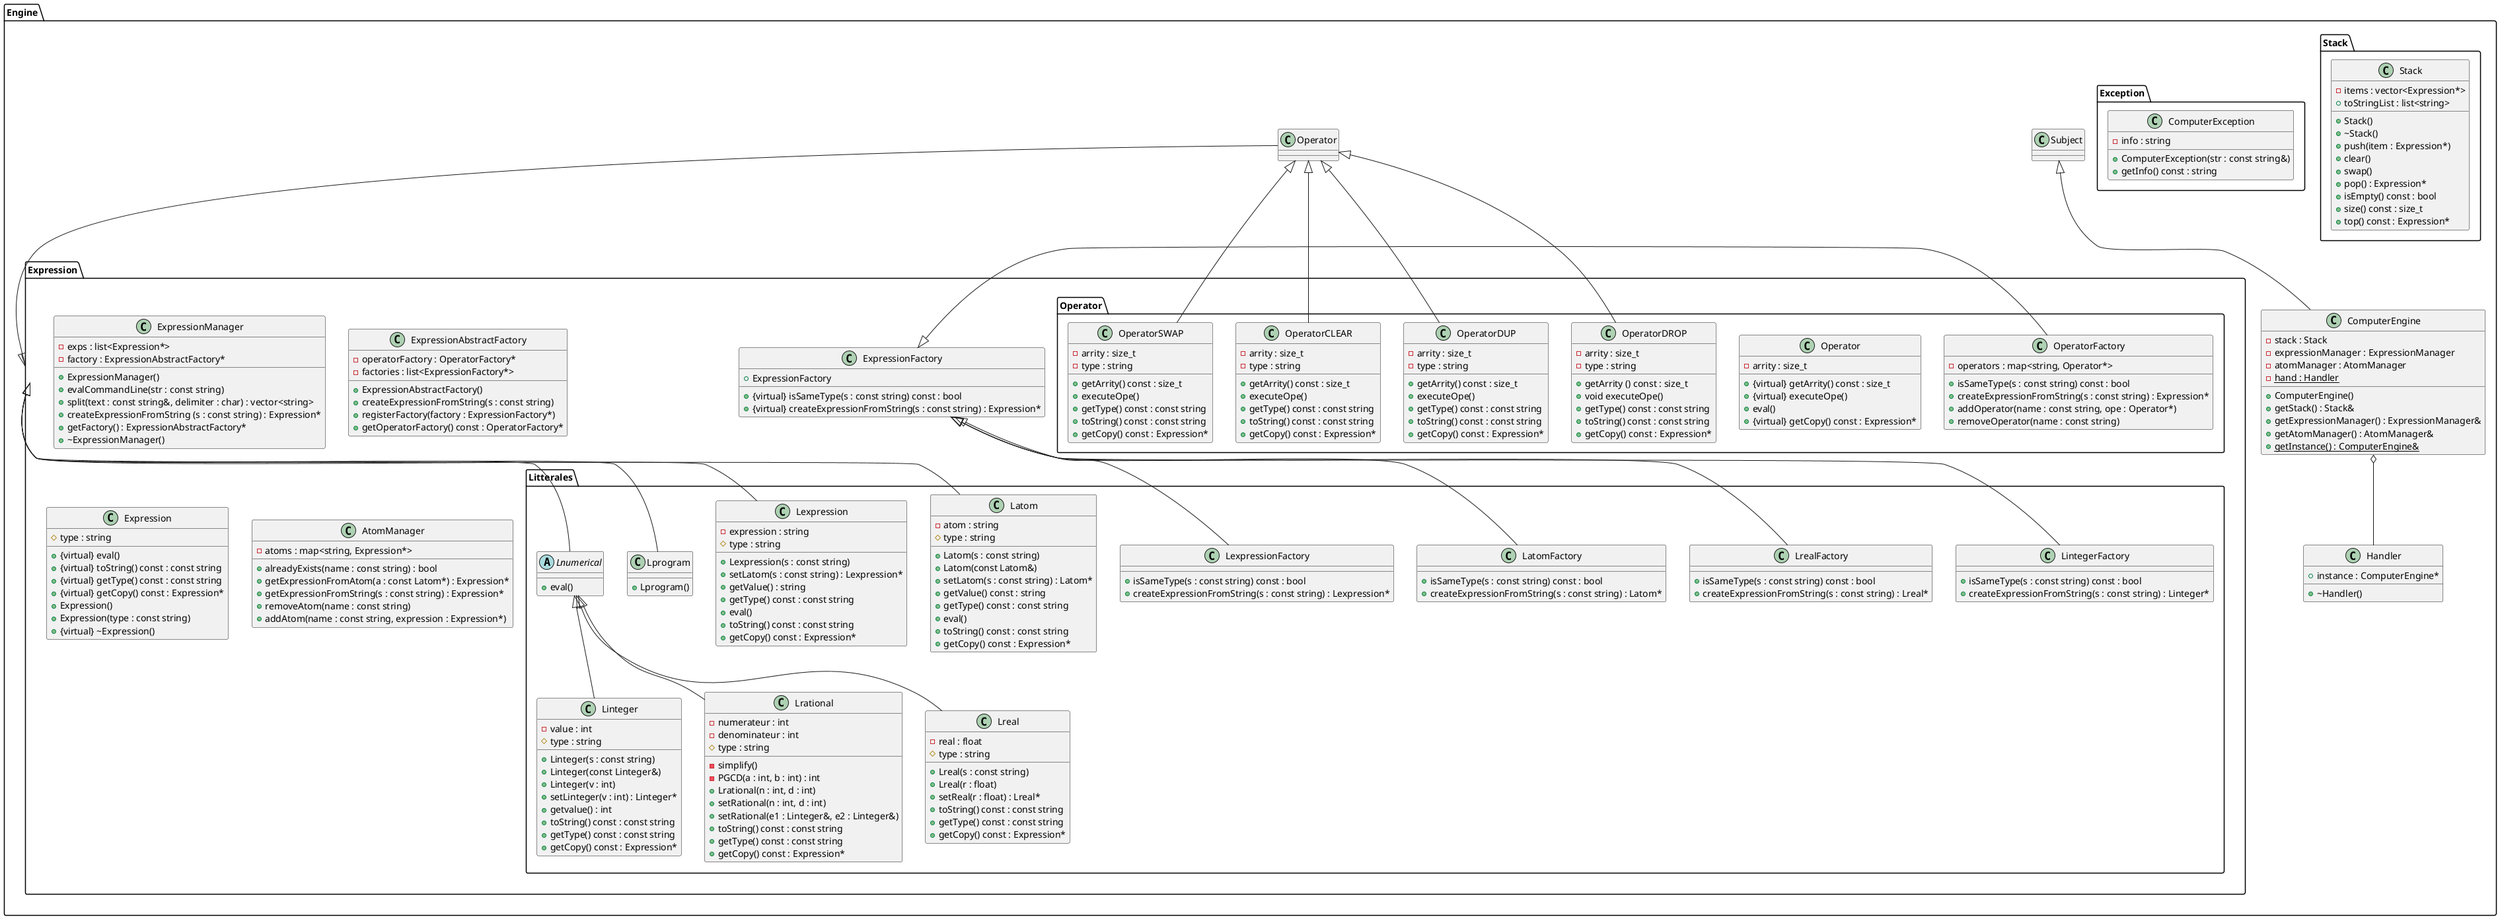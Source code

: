 @startuml
package Engine {

class ComputerEngine {
  - stack : Stack
  - expressionManager : ExpressionManager
  - atomManager : AtomManager
  - {static} hand : Handler
  + ComputerEngine()
  + getStack() : Stack&
  + getExpressionManager() : ExpressionManager&
  + getAtomManager() : AtomManager&
  + {static} getInstance() : ComputerEngine&
} 

class Handler{
  + instance : ComputerEngine*
  + ~Handler()
}

package Stack {
class Stack {
  - items : vector<Expression*>
  + Stack()
  + ~Stack()
  + push(item : Expression*)
  + clear()
  + swap()
  + pop() : Expression*
  + isEmpty() const : bool
  + size() const : size_t
  + top() const : Expression*
  + toStringList : list<string>
}
}

package Expression {
class ExpressionManager {
  - exps : list<Expression*>
  - factory : ExpressionAbstractFactory*
  + ExpressionManager()
  + evalCommandLine(str : const string)
  + split(text : const string&, delimiter : char) : vector<string>
  + createExpressionFromString (s : const string) : Expression*
  + getFactory() : ExpressionAbstractFactory*
  + ~ExpressionManager()
}

class ExpressionFactory {
  + ExpressionFactory
  + {virtual} isSameType(s : const string) const : bool
  + {virtual} createExpressionFromString(s : const string) : Expression*
}

class ExpressionAbstractFactory {
  - operatorFactory : OperatorFactory*
  - factories : list<ExpressionFactory*>
  + ExpressionAbstractFactory()
  + createExpressionFromString(s : const string)
  + registerFactory(factory : ExpressionFactory*)
  + getOperatorFactory() const : OperatorFactory*
}

class Expression {
  # type : string
  + {virtual} eval()
  + {virtual} toString() const : const string 
  + {virtual} getType() const : const string
  + {virtual} getCopy() const : Expression*
  + Expression()
  + Expression(type : const string)
  + {virtual} ~Expression()
}

class AtomManager {
  - atoms : map<string, Expression*> 
  + alreadyExists(name : const string) : bool
  + getExpressionFromAtom(a : const Latom*) : Expression*
  + getExpressionFromString(s : const string) : Expression*
  + removeAtom(name : const string)
  + addAtom(name : const string, expression : Expression*)
}

package Operator {
class Operator {
  - arrity : size_t
  + {virtual} getArrity() const : size_t
  + {virtual} executeOpe()
  + eval()
  + {virtual} getCopy() const : Expression*
}

class OperatorFactory {
  - operators : map<string, Operator*>
  + isSameType(s : const string) const : bool
  + createExpressionFromString(s : const string) : Expression*
  + addOperator(name : const string, ope : Operator*)
  + removeOperator(name : const string)
}

class OperatorCLEAR {
  - arrity : size_t
  - type : string
  + getArrity() const : size_t
  + executeOpe()
  + getType() const : const string
  + toString() const : const string
  + getCopy() const : Expression*
}

class OperatorSWAP {
  - arrity : size_t
  - type : string
  + getArrity() const : size_t
  + executeOpe()
  + getType() const : const string
  + toString() const : const string
  + getCopy() const : Expression*
}

class OperatorDROP {
  - arrity : size_t
  - type : string
  + getArrity () const : size_t
  + void executeOpe()
  + getType() const : const string
  + toString() const : const string
  + getCopy() const : Expression*
}

class OperatorDUP {
  - arrity : size_t
  - type : string
  + getArrity() const : size_t
  + executeOpe()
  + getType() const : const string
  + toString() const : const string
  + getCopy() const : Expression* 
}
}

package Litterales {
class Latom {
  - atom : string
  # type : string
  + Latom(s : const string)
  + Latom(const Latom&)
  + setLatom(s : const string) : Latom*
  + getValue() const : string
  + getType() const : const string
  + eval()
  + toString() const : const string 
  + getCopy() const : Expression*
}

class LatomFactory {
  + isSameType(s : const string) const : bool
  + createExpressionFromString(s : const string) : Latom*
}

class Lexpression {
  - expression : string
  # type : string
  + Lexpression(s : const string)
  + setLatom(s : const string) : Lexpression*
  + getValue() : string
  + getType() const : const string
  + eval()
  + toString() const : const string
  + getCopy() const : Expression*
}

class LexpressionFactory {
  + isSameType(s : const string) const : bool
  + createExpressionFromString(s : const string) : Lexpression*
}

class Linteger {
  - value : int
  # type : string
  + Linteger(s : const string)
  + Linteger(const Linteger&)
  + Linteger(v : int)
  + setLinteger(v : int) : Linteger*
  + getvalue() : int
  + toString() const : const string
  + getType() const : const string
  + getCopy() const : Expression*
}

class LintegerFactory {
  + isSameType(s : const string) const : bool
  + createExpressionFromString(s : const string) : Linteger*
}

abstract class Lnumerical {
  + eval()
}

class Lprogram {
  + Lprogram()
}

class Lrational {
  - numerateur : int
  - denominateur : int
  - simplify()
  - PGCD(a : int, b : int) : int
  # type : string
  + Lrational(n : int, d : int)
  + setRational(n : int, d : int)
  + setRational(e1 : Linteger&, e2 : Linteger&)
  + toString() const : const string
  + getType() const : const string
  + getCopy() const : Expression*
}

class Lreal {
  - real : float
  # type : string
  + Lreal(s : const string)
  + Lreal(r : float)
  + setReal(r : float) : Lreal*
  + toString() const : const string
  + getType() const : const string
  + getCopy() const : Expression*
}

class LrealFactory {
  + isSameType(s : const string) const : bool
  + createExpressionFromString(s : const string) : Lreal*
}
}
}

package Exception {
class ComputerException {
  - info : string
  + ComputerException(str : const string&)
  + getInfo() const : string
}
}



Subject <|-- ComputerEngine
Expression <|-- Operator
Expression <|-- Latom
Expression <|-- Lexpression
Expression <|-- Lnumerical
Expression <|-- Lprogram
ExpressionFactory <|- OperatorFactory
ExpressionFactory <|- LatomFactory
ExpressionFactory <|- LexpressionFactory
ExpressionFactory <|-- LintegerFactory 
ExpressionFactory <|-- LrealFactory
Operator <|-- OperatorCLEAR
Operator <|-- OperatorSWAP
Operator <|-- OperatorDROP
Operator <|-- OperatorDUP
Lnumerical <|-- Linteger
Lnumerical <|-- Lrational
Lnumerical <|-- Lreal



ComputerEngine o-- Handler


}
@enduml
